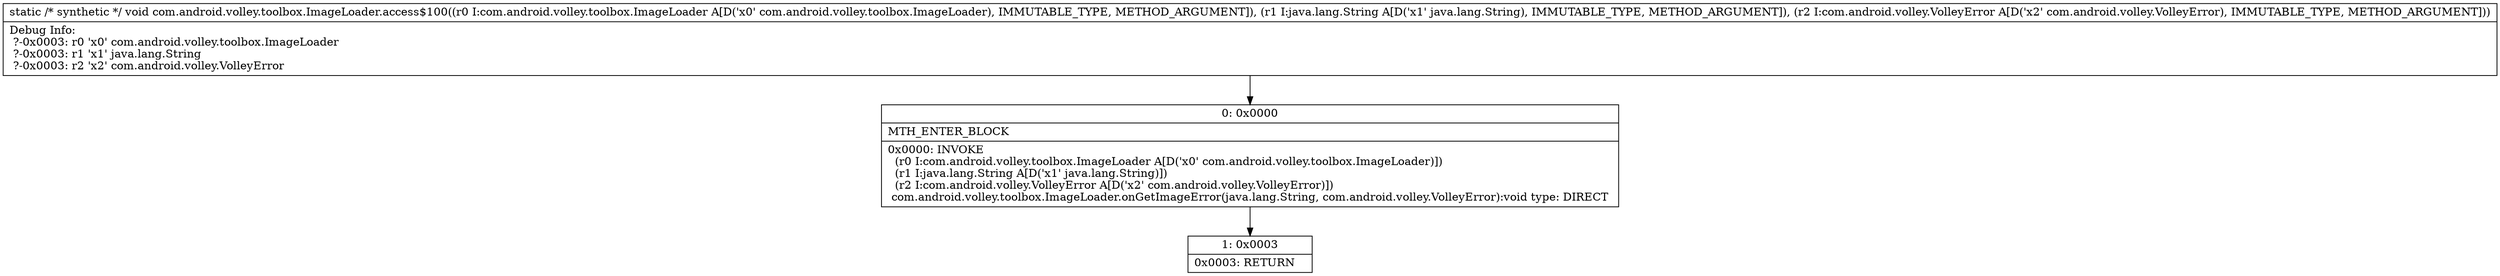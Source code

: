 digraph "CFG forcom.android.volley.toolbox.ImageLoader.access$100(Lcom\/android\/volley\/toolbox\/ImageLoader;Ljava\/lang\/String;Lcom\/android\/volley\/VolleyError;)V" {
Node_0 [shape=record,label="{0\:\ 0x0000|MTH_ENTER_BLOCK\l|0x0000: INVOKE  \l  (r0 I:com.android.volley.toolbox.ImageLoader A[D('x0' com.android.volley.toolbox.ImageLoader)])\l  (r1 I:java.lang.String A[D('x1' java.lang.String)])\l  (r2 I:com.android.volley.VolleyError A[D('x2' com.android.volley.VolleyError)])\l com.android.volley.toolbox.ImageLoader.onGetImageError(java.lang.String, com.android.volley.VolleyError):void type: DIRECT \l}"];
Node_1 [shape=record,label="{1\:\ 0x0003|0x0003: RETURN   \l}"];
MethodNode[shape=record,label="{static \/* synthetic *\/ void com.android.volley.toolbox.ImageLoader.access$100((r0 I:com.android.volley.toolbox.ImageLoader A[D('x0' com.android.volley.toolbox.ImageLoader), IMMUTABLE_TYPE, METHOD_ARGUMENT]), (r1 I:java.lang.String A[D('x1' java.lang.String), IMMUTABLE_TYPE, METHOD_ARGUMENT]), (r2 I:com.android.volley.VolleyError A[D('x2' com.android.volley.VolleyError), IMMUTABLE_TYPE, METHOD_ARGUMENT]))  | Debug Info:\l  ?\-0x0003: r0 'x0' com.android.volley.toolbox.ImageLoader\l  ?\-0x0003: r1 'x1' java.lang.String\l  ?\-0x0003: r2 'x2' com.android.volley.VolleyError\l}"];
MethodNode -> Node_0;
Node_0 -> Node_1;
}

